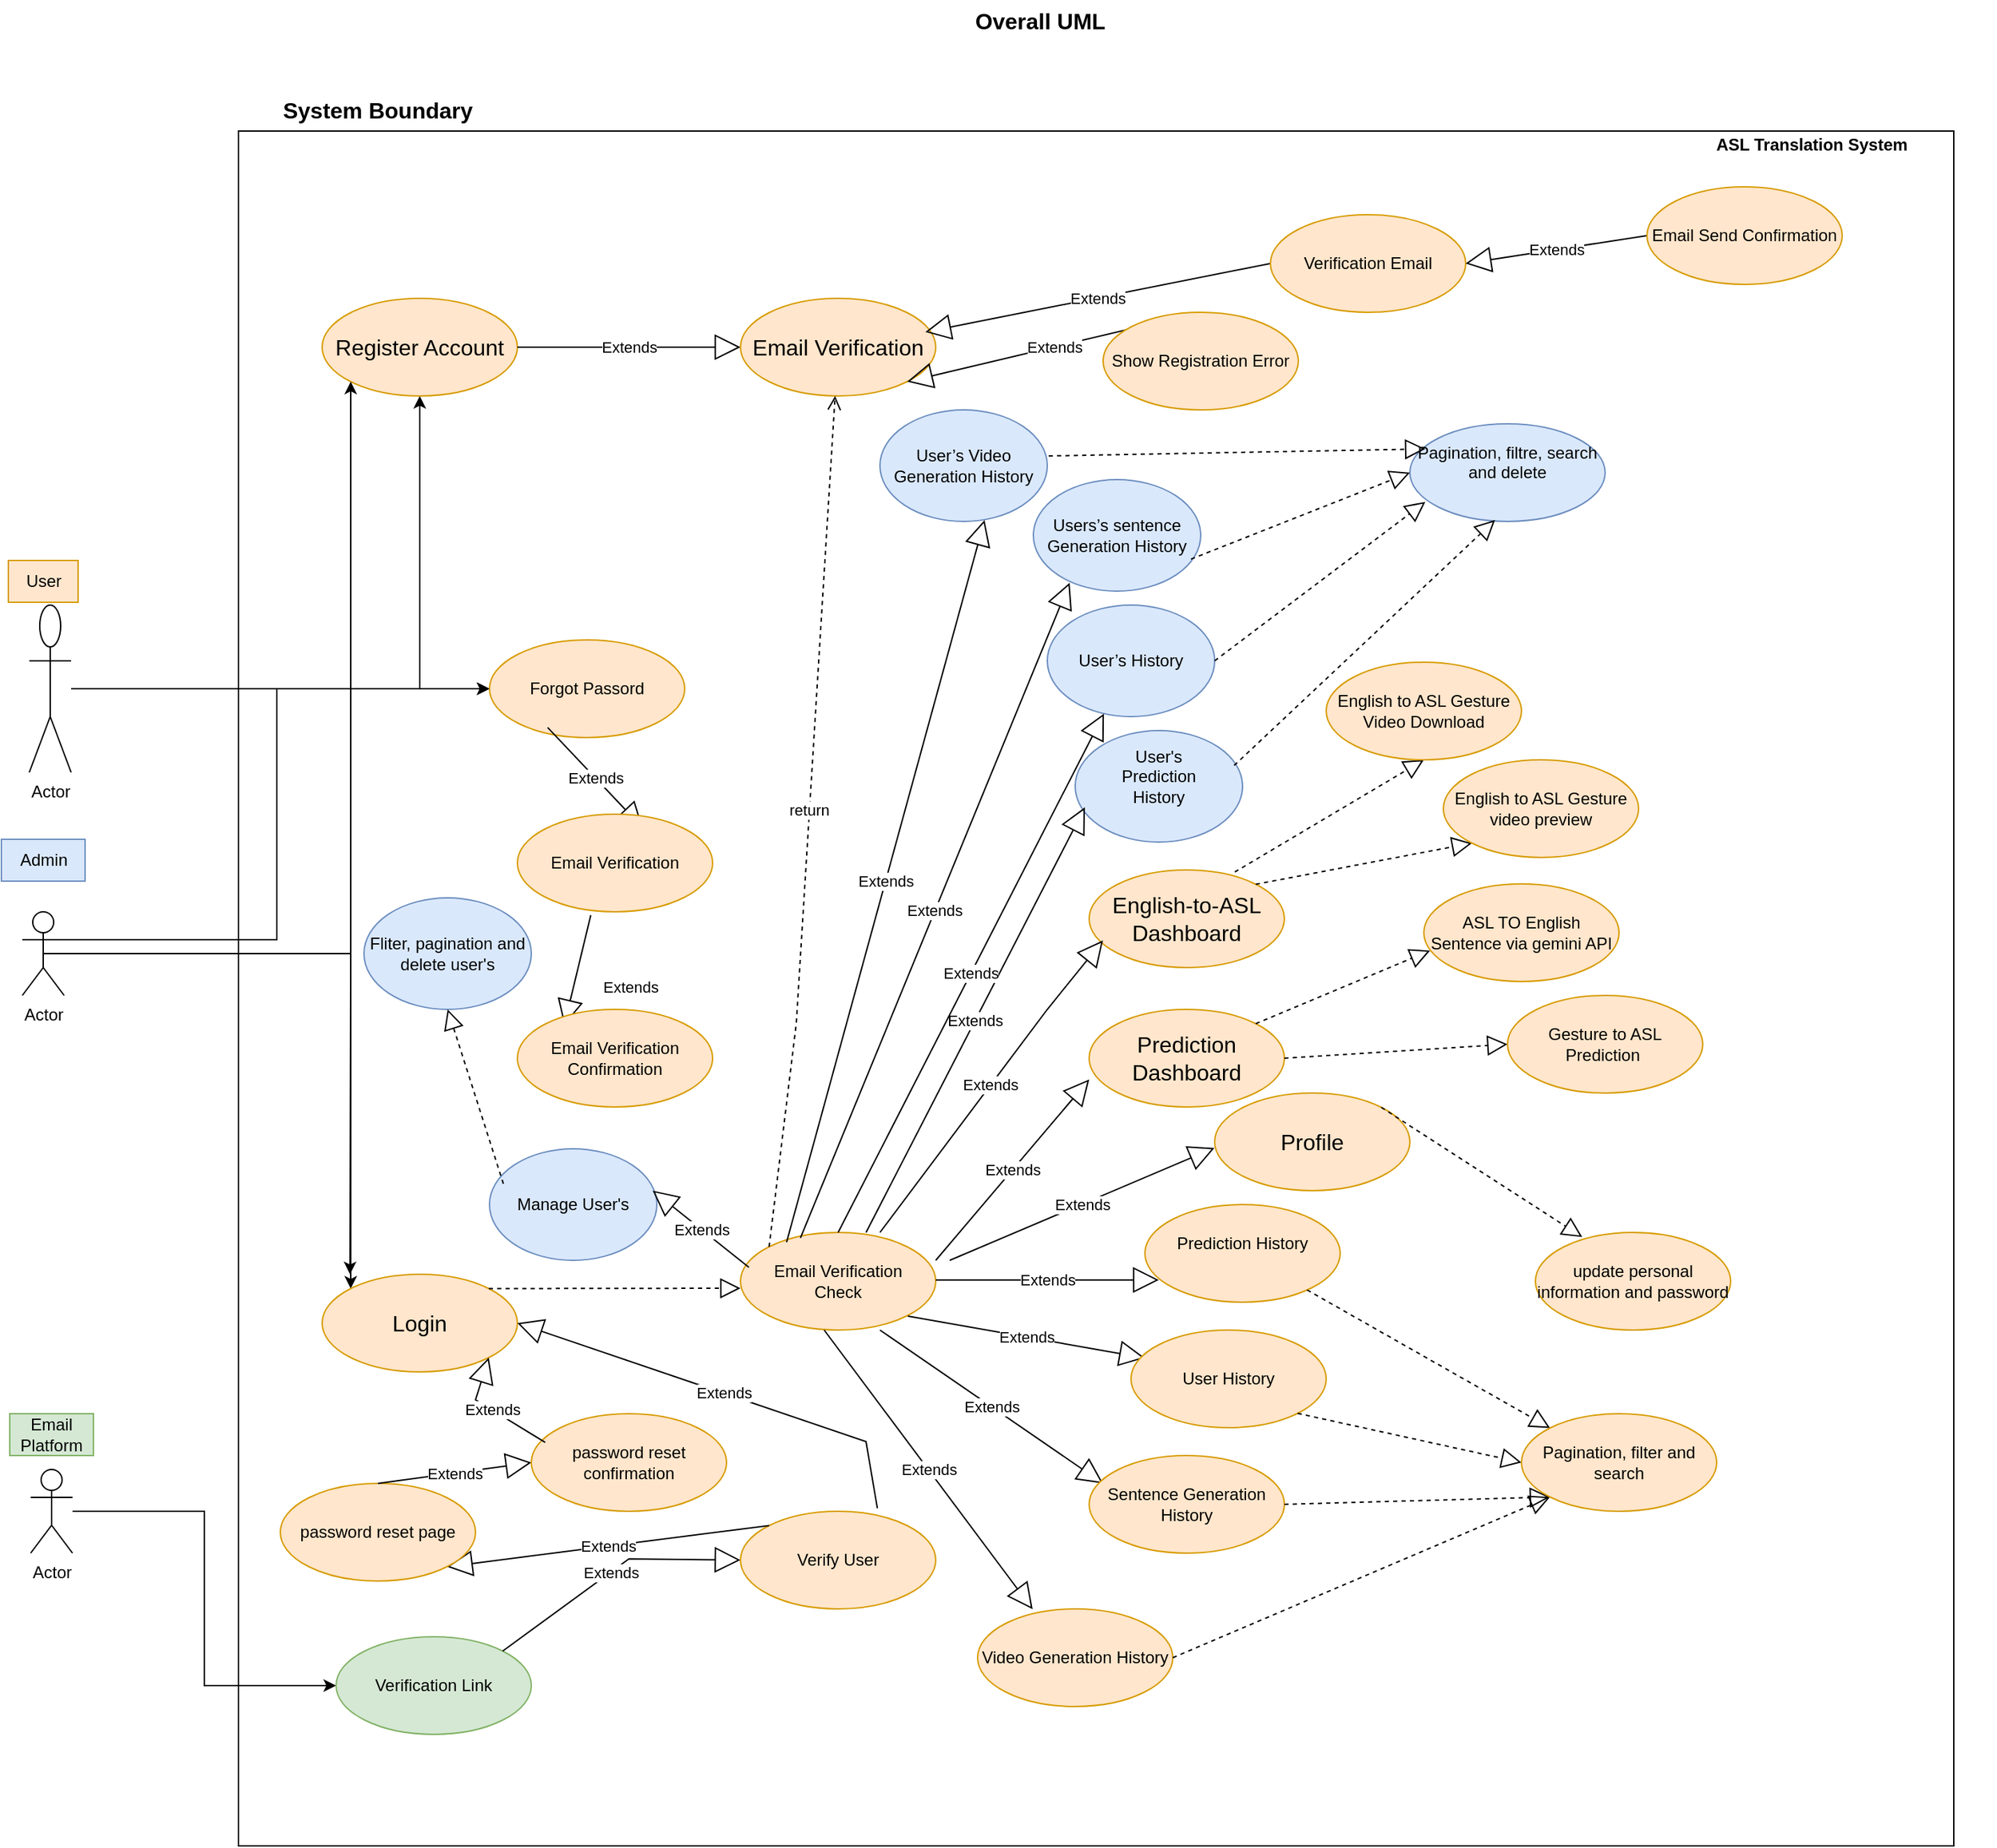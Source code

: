 <mxfile version="26.2.13">
  <diagram name="Advanced User Use Case" id="advanced-user-case">
    <mxGraphModel dx="2181" dy="2100" grid="1" gridSize="10" guides="1" tooltips="1" connect="1" arrows="1" fold="1" page="1" pageScale="1" pageWidth="827" pageHeight="1169" math="0" shadow="0">
      <root>
        <mxCell id="0" />
        <mxCell id="1" parent="0" />
        <mxCell id="LVZY9OK_TpER_lkOl7NO-1012" value="" style="whiteSpace=wrap;html=1;aspect=fixed;glass=0;fillColor=none;" parent="1" vertex="1">
          <mxGeometry x="-520" y="-520" width="1230" height="1230" as="geometry" />
        </mxCell>
        <mxCell id="LVZY9OK_TpER_lkOl7NO-1013" value="&lt;b&gt;ASL Translation System&amp;nbsp;&lt;/b&gt;" style="text;html=1;align=center;verticalAlign=middle;whiteSpace=wrap;rounded=0;" parent="1" vertex="1">
          <mxGeometry x="480" y="-530" width="260" height="40" as="geometry" />
        </mxCell>
        <mxCell id="LVZY9OK_TpER_lkOl7NO-1014" value="&lt;b&gt;&lt;font style=&quot;font-size: 16px;&quot;&gt;System Boundary&lt;/font&gt;&lt;/b&gt;" style="text;html=1;align=center;verticalAlign=middle;whiteSpace=wrap;rounded=0;" parent="1" vertex="1">
          <mxGeometry x="-530" y="-550" width="220" height="30" as="geometry" />
        </mxCell>
        <mxCell id="LVZY9OK_TpER_lkOl7NO-1015" value="&lt;b&gt;&lt;font style=&quot;font-size: 16px;&quot;&gt;Overall UML&lt;/font&gt;&lt;/b&gt;" style="text;html=1;align=center;verticalAlign=middle;whiteSpace=wrap;rounded=0;" parent="1" vertex="1">
          <mxGeometry x="-20" y="-614" width="150" height="30" as="geometry" />
        </mxCell>
        <mxCell id="LVZY9OK_TpER_lkOl7NO-1038" style="edgeStyle=orthogonalEdgeStyle;rounded=0;orthogonalLoop=1;jettySize=auto;html=1;entryX=0.5;entryY=1;entryDx=0;entryDy=0;" parent="1" source="LVZY9OK_TpER_lkOl7NO-1016" target="LVZY9OK_TpER_lkOl7NO-1034" edge="1">
          <mxGeometry relative="1" as="geometry" />
        </mxCell>
        <mxCell id="LVZY9OK_TpER_lkOl7NO-1039" style="edgeStyle=orthogonalEdgeStyle;rounded=0;orthogonalLoop=1;jettySize=auto;html=1;entryX=0;entryY=0;entryDx=0;entryDy=0;" parent="1" source="LVZY9OK_TpER_lkOl7NO-1016" target="LVZY9OK_TpER_lkOl7NO-1035" edge="1">
          <mxGeometry relative="1" as="geometry" />
        </mxCell>
        <mxCell id="LVZY9OK_TpER_lkOl7NO-1093" style="edgeStyle=orthogonalEdgeStyle;rounded=0;orthogonalLoop=1;jettySize=auto;html=1;" parent="1" source="LVZY9OK_TpER_lkOl7NO-1016" target="LVZY9OK_TpER_lkOl7NO-1092" edge="1">
          <mxGeometry relative="1" as="geometry" />
        </mxCell>
        <mxCell id="LVZY9OK_TpER_lkOl7NO-1016" value="Actor" style="shape=umlActor;verticalLabelPosition=bottom;verticalAlign=top;html=1;outlineConnect=0;" parent="1" vertex="1">
          <mxGeometry x="-670" y="-180" width="30" height="120" as="geometry" />
        </mxCell>
        <mxCell id="LVZY9OK_TpER_lkOl7NO-1034" value="&lt;span style=&quot;text-align: start; font-size: medium;&quot;&gt;Register Account&lt;/span&gt;" style="ellipse;whiteSpace=wrap;html=1;fillColor=#ffe6cc;strokeColor=#d79b00;" parent="1" vertex="1">
          <mxGeometry x="-460" y="-400" width="140" height="70" as="geometry" />
        </mxCell>
        <mxCell id="LVZY9OK_TpER_lkOl7NO-1035" value="&lt;span style=&quot;text-align: start; font-size: medium;&quot;&gt;Login&lt;/span&gt;" style="ellipse;whiteSpace=wrap;html=1;fillColor=#ffe6cc;strokeColor=#d79b00;" parent="1" vertex="1">
          <mxGeometry x="-460" y="300" width="140" height="70" as="geometry" />
        </mxCell>
        <mxCell id="LVZY9OK_TpER_lkOl7NO-1036" value="Extends" style="endArrow=block;endSize=16;endFill=0;html=1;rounded=0;entryX=0;entryY=0.5;entryDx=0;entryDy=0;exitX=1;exitY=0.5;exitDx=0;exitDy=0;" parent="1" source="LVZY9OK_TpER_lkOl7NO-1034" target="LVZY9OK_TpER_lkOl7NO-1037" edge="1">
          <mxGeometry width="160" relative="1" as="geometry">
            <mxPoint x="-320" y="-365.91" as="sourcePoint" />
            <mxPoint x="-160" y="-365.91" as="targetPoint" />
          </mxGeometry>
        </mxCell>
        <mxCell id="LVZY9OK_TpER_lkOl7NO-1037" value="&lt;span style=&quot;text-align: start; font-size: medium;&quot;&gt;Email Verification&lt;/span&gt;" style="ellipse;whiteSpace=wrap;html=1;fillColor=#ffe6cc;strokeColor=#d79b00;" parent="1" vertex="1">
          <mxGeometry x="-160" y="-400" width="140" height="70" as="geometry" />
        </mxCell>
        <mxCell id="LVZY9OK_TpER_lkOl7NO-1040" value="Extends" style="endArrow=block;endSize=16;endFill=0;html=1;rounded=0;exitX=0;exitY=0.5;exitDx=0;exitDy=0;entryX=0.947;entryY=0.345;entryDx=0;entryDy=0;entryPerimeter=0;" parent="1" source="LVZY9OK_TpER_lkOl7NO-1041" target="LVZY9OK_TpER_lkOl7NO-1037" edge="1">
          <mxGeometry width="160" relative="1" as="geometry">
            <mxPoint x="229.83" y="-420" as="sourcePoint" />
            <mxPoint x="-20" y="-380.49" as="targetPoint" />
            <Array as="points" />
          </mxGeometry>
        </mxCell>
        <mxCell id="LVZY9OK_TpER_lkOl7NO-1041" value="Verification Email" style="ellipse;whiteSpace=wrap;html=1;fillColor=#ffe6cc;strokeColor=#d79b00;" parent="1" vertex="1">
          <mxGeometry x="220" y="-460" width="140" height="70" as="geometry" />
        </mxCell>
        <mxCell id="LVZY9OK_TpER_lkOl7NO-1042" value="Extends" style="endArrow=block;endSize=16;endFill=0;html=1;rounded=0;exitX=0.5;exitY=0;exitDx=0;exitDy=0;entryX=1;entryY=1;entryDx=0;entryDy=0;" parent="1" source="LVZY9OK_TpER_lkOl7NO-1043" target="LVZY9OK_TpER_lkOl7NO-1037" edge="1">
          <mxGeometry width="160" relative="1" as="geometry">
            <mxPoint y="-140" as="sourcePoint" />
            <mxPoint x="-30" y="-350" as="targetPoint" />
            <Array as="points" />
          </mxGeometry>
        </mxCell>
        <mxCell id="LVZY9OK_TpER_lkOl7NO-1043" value="Show Registration Error" style="ellipse;whiteSpace=wrap;html=1;fillColor=#ffe6cc;strokeColor=#d79b00;" parent="1" vertex="1">
          <mxGeometry x="100" y="-390" width="140" height="70" as="geometry" />
        </mxCell>
        <mxCell id="LVZY9OK_TpER_lkOl7NO-1044" value="Extends" style="endArrow=block;endSize=16;endFill=0;html=1;rounded=0;entryX=1;entryY=0.5;entryDx=0;entryDy=0;exitX=0;exitY=0.5;exitDx=0;exitDy=0;" parent="1" source="LVZY9OK_TpER_lkOl7NO-1045" target="LVZY9OK_TpER_lkOl7NO-1041" edge="1">
          <mxGeometry width="160" relative="1" as="geometry">
            <mxPoint x="490" y="-450" as="sourcePoint" />
            <mxPoint x="360" y="-430.49" as="targetPoint" />
            <Array as="points" />
          </mxGeometry>
        </mxCell>
        <mxCell id="LVZY9OK_TpER_lkOl7NO-1045" value="Email Send Confirmation" style="ellipse;whiteSpace=wrap;html=1;fillColor=#ffe6cc;strokeColor=#d79b00;" parent="1" vertex="1">
          <mxGeometry x="490" y="-480" width="140" height="70" as="geometry" />
        </mxCell>
        <mxCell id="LVZY9OK_TpER_lkOl7NO-1051" style="edgeStyle=orthogonalEdgeStyle;rounded=0;orthogonalLoop=1;jettySize=auto;html=1;entryX=0;entryY=0.5;entryDx=0;entryDy=0;" parent="1" source="LVZY9OK_TpER_lkOl7NO-1046" target="LVZY9OK_TpER_lkOl7NO-1050" edge="1">
          <mxGeometry relative="1" as="geometry" />
        </mxCell>
        <mxCell id="LVZY9OK_TpER_lkOl7NO-1046" value="Actor" style="shape=umlActor;verticalLabelPosition=bottom;verticalAlign=top;html=1;" parent="1" vertex="1">
          <mxGeometry x="-669" y="440" width="30" height="60" as="geometry" />
        </mxCell>
        <mxCell id="LVZY9OK_TpER_lkOl7NO-1049" value="Email Platform" style="text;html=1;align=center;verticalAlign=middle;whiteSpace=wrap;rounded=0;fillColor=#d5e8d4;strokeColor=#82b366;" parent="1" vertex="1">
          <mxGeometry x="-684" y="400" width="60" height="30" as="geometry" />
        </mxCell>
        <mxCell id="LVZY9OK_TpER_lkOl7NO-1050" value="Verification Link" style="ellipse;whiteSpace=wrap;html=1;fillColor=#d5e8d4;strokeColor=#82b366;" parent="1" vertex="1">
          <mxGeometry x="-450" y="560" width="140" height="70" as="geometry" />
        </mxCell>
        <mxCell id="LVZY9OK_TpER_lkOl7NO-1052" value="Extends" style="endArrow=block;endSize=16;endFill=0;html=1;rounded=0;exitX=1;exitY=0;exitDx=0;exitDy=0;entryX=0;entryY=0.5;entryDx=0;entryDy=0;" parent="1" source="LVZY9OK_TpER_lkOl7NO-1050" target="LVZY9OK_TpER_lkOl7NO-1053" edge="1">
          <mxGeometry width="160" relative="1" as="geometry">
            <mxPoint x="-320" y="504.09" as="sourcePoint" />
            <mxPoint x="-160" y="504.09" as="targetPoint" />
            <Array as="points">
              <mxPoint x="-240" y="504.09" />
            </Array>
          </mxGeometry>
        </mxCell>
        <mxCell id="LVZY9OK_TpER_lkOl7NO-1053" value="Verify User" style="ellipse;whiteSpace=wrap;html=1;fillColor=#ffe6cc;strokeColor=#d79b00;" parent="1" vertex="1">
          <mxGeometry x="-160" y="470" width="140" height="70" as="geometry" />
        </mxCell>
        <mxCell id="LVZY9OK_TpER_lkOl7NO-1054" value="Extends" style="endArrow=block;endSize=16;endFill=0;html=1;rounded=0;exitX=0.701;exitY=-0.031;exitDx=0;exitDy=0;exitPerimeter=0;entryX=1;entryY=0.5;entryDx=0;entryDy=0;" parent="1" source="LVZY9OK_TpER_lkOl7NO-1053" target="LVZY9OK_TpER_lkOl7NO-1035" edge="1">
          <mxGeometry width="160" relative="1" as="geometry">
            <mxPoint x="-270" y="360" as="sourcePoint" />
            <mxPoint x="-120" y="360" as="targetPoint" />
            <Array as="points">
              <mxPoint x="-70" y="420" />
            </Array>
          </mxGeometry>
        </mxCell>
        <mxCell id="LVZY9OK_TpER_lkOl7NO-1055" value="" style="endArrow=block;dashed=1;endFill=0;endSize=12;html=1;rounded=0;exitX=1;exitY=0;exitDx=0;exitDy=0;" parent="1" source="LVZY9OK_TpER_lkOl7NO-1035" edge="1">
          <mxGeometry width="160" relative="1" as="geometry">
            <mxPoint x="-320" y="310" as="sourcePoint" />
            <mxPoint x="-160" y="310" as="targetPoint" />
          </mxGeometry>
        </mxCell>
        <mxCell id="LVZY9OK_TpER_lkOl7NO-1056" value="Email Verification&lt;div&gt;Check&lt;/div&gt;" style="ellipse;whiteSpace=wrap;html=1;fillColor=#ffe6cc;strokeColor=#d79b00;" parent="1" vertex="1">
          <mxGeometry x="-160" y="270" width="140" height="70" as="geometry" />
        </mxCell>
        <mxCell id="LVZY9OK_TpER_lkOl7NO-1057" value="return" style="html=1;verticalAlign=bottom;endArrow=open;dashed=1;endSize=8;curved=0;rounded=0;exitX=0;exitY=0;exitDx=0;exitDy=0;" parent="1" source="LVZY9OK_TpER_lkOl7NO-1056" target="LVZY9OK_TpER_lkOl7NO-1037" edge="1">
          <mxGeometry relative="1" as="geometry">
            <mxPoint x="100" y="150" as="sourcePoint" />
            <mxPoint x="90" y="150" as="targetPoint" />
            <Array as="points">
              <mxPoint x="-120" y="120" />
            </Array>
          </mxGeometry>
        </mxCell>
        <mxCell id="LVZY9OK_TpER_lkOl7NO-1059" value="Extends" style="endArrow=block;endSize=16;endFill=0;html=1;rounded=0;" parent="1" edge="1">
          <mxGeometry width="160" relative="1" as="geometry">
            <mxPoint x="-20" y="304.09" as="sourcePoint" />
            <mxPoint x="140" y="304.09" as="targetPoint" />
          </mxGeometry>
        </mxCell>
        <mxCell id="LVZY9OK_TpER_lkOl7NO-1060" value="&lt;span style=&quot;text-align: start; font-size: medium;&quot;&gt;Profile&lt;/span&gt;" style="ellipse;whiteSpace=wrap;html=1;fillColor=#ffe6cc;strokeColor=#d79b00;" parent="1" vertex="1">
          <mxGeometry x="180" y="170" width="140" height="70" as="geometry" />
        </mxCell>
        <mxCell id="LVZY9OK_TpER_lkOl7NO-1063" value="Extends" style="endArrow=block;endSize=16;endFill=0;html=1;rounded=0;entryX=0.496;entryY=0.553;entryDx=0;entryDy=0;entryPerimeter=0;" parent="1" target="LVZY9OK_TpER_lkOl7NO-1012" edge="1">
          <mxGeometry width="160" relative="1" as="geometry">
            <mxPoint x="-20" y="290" as="sourcePoint" />
            <mxPoint x="140" y="290" as="targetPoint" />
          </mxGeometry>
        </mxCell>
        <mxCell id="LVZY9OK_TpER_lkOl7NO-1064" value="&lt;div style=&quot;&quot;&gt;&lt;font size=&quot;3&quot;&gt;Prediction Dashboard&lt;/font&gt;&lt;/div&gt;" style="ellipse;whiteSpace=wrap;html=1;align=center;fillColor=#ffe6cc;strokeColor=#d79b00;" parent="1" vertex="1">
          <mxGeometry x="90" y="110" width="140" height="70" as="geometry" />
        </mxCell>
        <mxCell id="LVZY9OK_TpER_lkOl7NO-1065" value="Extends" style="endArrow=block;endSize=16;endFill=0;html=1;rounded=0;" parent="1" edge="1">
          <mxGeometry width="160" relative="1" as="geometry">
            <mxPoint x="-40" y="330" as="sourcePoint" />
            <mxPoint x="130" y="360" as="targetPoint" />
          </mxGeometry>
        </mxCell>
        <mxCell id="LVZY9OK_TpER_lkOl7NO-1066" value="&lt;span style=&quot;font-size: medium;&quot;&gt;English-to-ASL Dashboard&lt;/span&gt;" style="ellipse;whiteSpace=wrap;html=1;align=center;fillColor=#ffe6cc;strokeColor=#d79b00;" parent="1" vertex="1">
          <mxGeometry x="90" y="10" width="140" height="70" as="geometry" />
        </mxCell>
        <mxCell id="LVZY9OK_TpER_lkOl7NO-1067" value="Extends" style="endArrow=block;endSize=16;endFill=0;html=1;rounded=0;entryX=0.569;entryY=0.593;entryDx=0;entryDy=0;entryPerimeter=0;" parent="1" target="LVZY9OK_TpER_lkOl7NO-1012" edge="1">
          <mxGeometry width="160" relative="1" as="geometry">
            <mxPoint x="-10" y="290" as="sourcePoint" />
            <mxPoint x="80" y="250" as="targetPoint" />
          </mxGeometry>
        </mxCell>
        <mxCell id="LVZY9OK_TpER_lkOl7NO-1068" value="Prediction History&lt;div&gt;&lt;br&gt;&lt;/div&gt;" style="ellipse;whiteSpace=wrap;html=1;fillColor=#ffe6cc;strokeColor=#d79b00;" parent="1" vertex="1">
          <mxGeometry x="130" y="250" width="140" height="70" as="geometry" />
        </mxCell>
        <mxCell id="LVZY9OK_TpER_lkOl7NO-1069" value="Extends" style="endArrow=block;endSize=16;endFill=0;html=1;rounded=0;entryX=0.504;entryY=0.472;entryDx=0;entryDy=0;entryPerimeter=0;" parent="1" target="LVZY9OK_TpER_lkOl7NO-1012" edge="1">
          <mxGeometry width="160" relative="1" as="geometry">
            <mxPoint x="-60" y="270" as="sourcePoint" />
            <mxPoint x="50" y="140" as="targetPoint" />
            <Array as="points">
              <mxPoint x="60" y="110" />
            </Array>
          </mxGeometry>
        </mxCell>
        <mxCell id="LVZY9OK_TpER_lkOl7NO-1070" value="User History" style="ellipse;whiteSpace=wrap;html=1;fillColor=#ffe6cc;strokeColor=#d79b00;" parent="1" vertex="1">
          <mxGeometry x="120" y="340" width="140" height="70" as="geometry" />
        </mxCell>
        <mxCell id="LVZY9OK_TpER_lkOl7NO-1071" value="Extends" style="endArrow=block;endSize=16;endFill=0;html=1;rounded=0;" parent="1" edge="1">
          <mxGeometry width="160" relative="1" as="geometry">
            <mxPoint x="-60" y="340" as="sourcePoint" />
            <mxPoint x="100" y="450" as="targetPoint" />
          </mxGeometry>
        </mxCell>
        <mxCell id="LVZY9OK_TpER_lkOl7NO-1072" value="Sentence Generation History" style="ellipse;whiteSpace=wrap;html=1;fillColor=#ffe6cc;strokeColor=#d79b00;" parent="1" vertex="1">
          <mxGeometry x="90" y="430" width="140" height="70" as="geometry" />
        </mxCell>
        <mxCell id="LVZY9OK_TpER_lkOl7NO-1073" value="Extends" style="endArrow=block;endSize=16;endFill=0;html=1;rounded=0;entryX=0.463;entryY=0.862;entryDx=0;entryDy=0;entryPerimeter=0;" parent="1" target="LVZY9OK_TpER_lkOl7NO-1012" edge="1">
          <mxGeometry width="160" relative="1" as="geometry">
            <mxPoint x="-100" y="340" as="sourcePoint" />
            <mxPoint x="60" y="450" as="targetPoint" />
          </mxGeometry>
        </mxCell>
        <mxCell id="LVZY9OK_TpER_lkOl7NO-1074" value="Video Generation History" style="ellipse;whiteSpace=wrap;html=1;fillColor=#ffe6cc;strokeColor=#d79b00;" parent="1" vertex="1">
          <mxGeometry x="10" y="540" width="140" height="70" as="geometry" />
        </mxCell>
        <mxCell id="LVZY9OK_TpER_lkOl7NO-1075" value="" style="endArrow=block;dashed=1;endFill=0;endSize=12;html=1;rounded=0;entryX=0;entryY=0;entryDx=0;entryDy=0;" parent="1" source="LVZY9OK_TpER_lkOl7NO-1068" target="LVZY9OK_TpER_lkOl7NO-1081" edge="1">
          <mxGeometry width="160" relative="1" as="geometry">
            <mxPoint x="254" y="304" as="sourcePoint" />
            <mxPoint x="370" y="350" as="targetPoint" />
          </mxGeometry>
        </mxCell>
        <mxCell id="LVZY9OK_TpER_lkOl7NO-1076" value="" style="endArrow=block;dashed=1;endFill=0;endSize=12;html=1;rounded=0;entryX=0;entryY=0.5;entryDx=0;entryDy=0;exitX=1;exitY=1;exitDx=0;exitDy=0;" parent="1" source="LVZY9OK_TpER_lkOl7NO-1070" target="LVZY9OK_TpER_lkOl7NO-1081" edge="1">
          <mxGeometry width="160" relative="1" as="geometry">
            <mxPoint x="234" y="405" as="sourcePoint" />
            <mxPoint x="400" y="425" as="targetPoint" />
          </mxGeometry>
        </mxCell>
        <mxCell id="LVZY9OK_TpER_lkOl7NO-1077" value="" style="endArrow=block;dashed=1;endFill=0;endSize=12;html=1;rounded=0;exitX=1;exitY=0.5;exitDx=0;exitDy=0;entryX=0;entryY=1;entryDx=0;entryDy=0;" parent="1" source="LVZY9OK_TpER_lkOl7NO-1072" target="LVZY9OK_TpER_lkOl7NO-1081" edge="1">
          <mxGeometry width="160" relative="1" as="geometry">
            <mxPoint x="230" y="460" as="sourcePoint" />
            <mxPoint x="400" y="440" as="targetPoint" />
          </mxGeometry>
        </mxCell>
        <mxCell id="LVZY9OK_TpER_lkOl7NO-1080" value="" style="endArrow=block;dashed=1;endFill=0;endSize=12;html=1;rounded=0;exitX=1;exitY=0.5;exitDx=0;exitDy=0;entryX=0;entryY=1;entryDx=0;entryDy=0;" parent="1" source="LVZY9OK_TpER_lkOl7NO-1074" target="LVZY9OK_TpER_lkOl7NO-1081" edge="1">
          <mxGeometry width="160" relative="1" as="geometry">
            <mxPoint x="160" y="570" as="sourcePoint" />
            <mxPoint x="400" y="450" as="targetPoint" />
          </mxGeometry>
        </mxCell>
        <mxCell id="LVZY9OK_TpER_lkOl7NO-1081" value="Pagination, filter and search" style="ellipse;whiteSpace=wrap;html=1;fillColor=#ffe6cc;strokeColor=#d79b00;" parent="1" vertex="1">
          <mxGeometry x="400" y="400" width="140" height="70" as="geometry" />
        </mxCell>
        <mxCell id="LVZY9OK_TpER_lkOl7NO-1082" value="" style="endArrow=block;dashed=1;endFill=0;endSize=12;html=1;rounded=0;entryX=0.24;entryY=0.047;entryDx=0;entryDy=0;entryPerimeter=0;exitX=1;exitY=0;exitDx=0;exitDy=0;" parent="1" source="LVZY9OK_TpER_lkOl7NO-1060" target="LVZY9OK_TpER_lkOl7NO-1083" edge="1">
          <mxGeometry width="160" relative="1" as="geometry">
            <mxPoint x="300" y="210" as="sourcePoint" />
            <mxPoint x="440" y="270" as="targetPoint" />
          </mxGeometry>
        </mxCell>
        <mxCell id="LVZY9OK_TpER_lkOl7NO-1083" value="update personal information and password" style="ellipse;whiteSpace=wrap;html=1;fillColor=#ffe6cc;strokeColor=#d79b00;" parent="1" vertex="1">
          <mxGeometry x="410" y="270" width="140" height="70" as="geometry" />
        </mxCell>
        <mxCell id="LVZY9OK_TpER_lkOl7NO-1084" value="" style="endArrow=block;dashed=1;endFill=0;endSize=12;html=1;rounded=0;entryX=0;entryY=0.5;entryDx=0;entryDy=0;exitX=1;exitY=0.5;exitDx=0;exitDy=0;" parent="1" source="LVZY9OK_TpER_lkOl7NO-1064" target="LVZY9OK_TpER_lkOl7NO-1085" edge="1">
          <mxGeometry width="160" relative="1" as="geometry">
            <mxPoint x="230" y="140" as="sourcePoint" />
            <mxPoint x="390" y="140" as="targetPoint" />
          </mxGeometry>
        </mxCell>
        <mxCell id="LVZY9OK_TpER_lkOl7NO-1085" value="Gesture to ASL Prediction&amp;nbsp;" style="ellipse;whiteSpace=wrap;html=1;fillColor=#ffe6cc;strokeColor=#d79b00;" parent="1" vertex="1">
          <mxGeometry x="390" y="100" width="140" height="70" as="geometry" />
        </mxCell>
        <mxCell id="LVZY9OK_TpER_lkOl7NO-1086" value="" style="endArrow=block;dashed=1;endFill=0;endSize=12;html=1;rounded=0;entryX=0.032;entryY=0.683;entryDx=0;entryDy=0;entryPerimeter=0;exitX=1;exitY=0;exitDx=0;exitDy=0;" parent="1" source="LVZY9OK_TpER_lkOl7NO-1064" target="LVZY9OK_TpER_lkOl7NO-1087" edge="1">
          <mxGeometry width="160" relative="1" as="geometry">
            <mxPoint x="220" y="130" as="sourcePoint" />
            <mxPoint x="330" y="60" as="targetPoint" />
          </mxGeometry>
        </mxCell>
        <mxCell id="LVZY9OK_TpER_lkOl7NO-1087" value="ASL TO English Sentence via gemini API" style="ellipse;whiteSpace=wrap;html=1;fillColor=#ffe6cc;strokeColor=#d79b00;" parent="1" vertex="1">
          <mxGeometry x="330" y="20" width="140" height="70" as="geometry" />
        </mxCell>
        <mxCell id="LVZY9OK_TpER_lkOl7NO-1088" value="" style="endArrow=block;dashed=1;endFill=0;endSize=12;html=1;rounded=0;entryX=0;entryY=1;entryDx=0;entryDy=0;exitX=1;exitY=0;exitDx=0;exitDy=0;" parent="1" source="LVZY9OK_TpER_lkOl7NO-1066" target="LVZY9OK_TpER_lkOl7NO-1089" edge="1">
          <mxGeometry width="160" relative="1" as="geometry">
            <mxPoint x="210" y="20" as="sourcePoint" />
            <mxPoint x="350" y="-10" as="targetPoint" />
          </mxGeometry>
        </mxCell>
        <mxCell id="LVZY9OK_TpER_lkOl7NO-1089" value="English to ASL Gesture video preview" style="ellipse;whiteSpace=wrap;html=1;fillColor=#ffe6cc;strokeColor=#d79b00;" parent="1" vertex="1">
          <mxGeometry x="344" y="-69" width="140" height="70" as="geometry" />
        </mxCell>
        <mxCell id="LVZY9OK_TpER_lkOl7NO-1090" value="" style="endArrow=block;dashed=1;endFill=0;endSize=12;html=1;rounded=0;exitX=0.746;exitY=0.021;exitDx=0;exitDy=0;exitPerimeter=0;entryX=0.5;entryY=1;entryDx=0;entryDy=0;" parent="1" source="LVZY9OK_TpER_lkOl7NO-1066" target="LVZY9OK_TpER_lkOl7NO-1091" edge="1">
          <mxGeometry width="160" relative="1" as="geometry">
            <mxPoint x="190" as="sourcePoint" />
            <mxPoint x="310" y="-70" as="targetPoint" />
          </mxGeometry>
        </mxCell>
        <mxCell id="LVZY9OK_TpER_lkOl7NO-1091" value="English to ASL Gesture Video Download" style="ellipse;whiteSpace=wrap;html=1;fillColor=#ffe6cc;strokeColor=#d79b00;" parent="1" vertex="1">
          <mxGeometry x="260" y="-139" width="140" height="70" as="geometry" />
        </mxCell>
        <mxCell id="LVZY9OK_TpER_lkOl7NO-1092" value="Forgot Passord" style="ellipse;whiteSpace=wrap;html=1;fillColor=#ffe6cc;strokeColor=#d79b00;" parent="1" vertex="1">
          <mxGeometry x="-340" y="-155" width="140" height="70" as="geometry" />
        </mxCell>
        <mxCell id="LVZY9OK_TpER_lkOl7NO-1094" value="Extends" style="endArrow=block;endSize=16;endFill=0;html=1;rounded=0;exitX=0.298;exitY=0.897;exitDx=0;exitDy=0;exitPerimeter=0;entryX=0.643;entryY=0.143;entryDx=0;entryDy=0;entryPerimeter=0;" parent="1" source="LVZY9OK_TpER_lkOl7NO-1092" target="LVZY9OK_TpER_lkOl7NO-1095" edge="1">
          <mxGeometry width="160" relative="1" as="geometry">
            <mxPoint x="-350" y="-40" as="sourcePoint" />
            <mxPoint x="-190" y="-30" as="targetPoint" />
          </mxGeometry>
        </mxCell>
        <mxCell id="LVZY9OK_TpER_lkOl7NO-1095" value="Email Verification" style="ellipse;whiteSpace=wrap;html=1;fillColor=#ffe6cc;strokeColor=#d79b00;" parent="1" vertex="1">
          <mxGeometry x="-320" y="-30" width="140" height="70" as="geometry" />
        </mxCell>
        <mxCell id="LVZY9OK_TpER_lkOl7NO-1096" value="Extends" style="endArrow=block;endSize=16;endFill=0;html=1;rounded=0;exitX=0.376;exitY=1.034;exitDx=0;exitDy=0;entryX=0.24;entryY=0.164;entryDx=0;entryDy=0;entryPerimeter=0;exitPerimeter=0;" parent="1" source="LVZY9OK_TpER_lkOl7NO-1095" target="LVZY9OK_TpER_lkOl7NO-1097" edge="1">
          <mxGeometry x="0.071" y="40" width="160" relative="1" as="geometry">
            <mxPoint x="-288" y="-82" as="sourcePoint" />
            <mxPoint x="-220" y="-10" as="targetPoint" />
            <mxPoint as="offset" />
          </mxGeometry>
        </mxCell>
        <mxCell id="LVZY9OK_TpER_lkOl7NO-1097" value="Email Verification Confirmation" style="ellipse;whiteSpace=wrap;html=1;fillColor=#ffe6cc;strokeColor=#d79b00;" parent="1" vertex="1">
          <mxGeometry x="-320" y="110" width="140" height="70" as="geometry" />
        </mxCell>
        <mxCell id="LVZY9OK_TpER_lkOl7NO-1098" value="Extends" style="endArrow=block;endSize=16;endFill=0;html=1;rounded=0;exitX=0;exitY=0;exitDx=0;exitDy=0;entryX=1;entryY=1;entryDx=0;entryDy=0;" parent="1" source="LVZY9OK_TpER_lkOl7NO-1053" target="LVZY9OK_TpER_lkOl7NO-1099" edge="1">
          <mxGeometry width="160" relative="1" as="geometry">
            <mxPoint x="-410" y="610" as="sourcePoint" />
            <mxPoint x="-250" y="610" as="targetPoint" />
          </mxGeometry>
        </mxCell>
        <mxCell id="LVZY9OK_TpER_lkOl7NO-1099" value="password reset page" style="ellipse;whiteSpace=wrap;html=1;fillColor=#ffe6cc;strokeColor=#d79b00;" parent="1" vertex="1">
          <mxGeometry x="-490" y="450" width="140" height="70" as="geometry" />
        </mxCell>
        <mxCell id="LVZY9OK_TpER_lkOl7NO-1102" value="Extends" style="endArrow=block;endSize=16;endFill=0;html=1;rounded=0;exitX=0.5;exitY=0;exitDx=0;exitDy=0;entryX=0;entryY=0.5;entryDx=0;entryDy=0;" parent="1" source="LVZY9OK_TpER_lkOl7NO-1099" target="LVZY9OK_TpER_lkOl7NO-1103" edge="1">
          <mxGeometry width="160" relative="1" as="geometry">
            <mxPoint x="-460" y="430" as="sourcePoint" />
            <mxPoint x="-300" y="430" as="targetPoint" />
          </mxGeometry>
        </mxCell>
        <mxCell id="LVZY9OK_TpER_lkOl7NO-1103" value="password reset confirmation" style="ellipse;whiteSpace=wrap;html=1;fillColor=#ffe6cc;strokeColor=#d79b00;" parent="1" vertex="1">
          <mxGeometry x="-310" y="400" width="140" height="70" as="geometry" />
        </mxCell>
        <mxCell id="LVZY9OK_TpER_lkOl7NO-1104" value="Extends" style="endArrow=block;endSize=16;endFill=0;html=1;rounded=0;exitX=0.071;exitY=0.294;exitDx=0;exitDy=0;exitPerimeter=0;entryX=1;entryY=1;entryDx=0;entryDy=0;" parent="1" source="LVZY9OK_TpER_lkOl7NO-1103" target="LVZY9OK_TpER_lkOl7NO-1035" edge="1">
          <mxGeometry width="160" relative="1" as="geometry">
            <mxPoint x="-460" y="398.18" as="sourcePoint" />
            <mxPoint x="-300" y="398.18" as="targetPoint" />
            <Array as="points">
              <mxPoint x="-350" y="390" />
            </Array>
          </mxGeometry>
        </mxCell>
        <mxCell id="wM5ew1Cirk2p3UUm1jzB-3" value="" style="ellipse;whiteSpace=wrap;html=1;fillColor=#dae8fc;strokeColor=#6c8ebf;" vertex="1" parent="1">
          <mxGeometry x="80" y="-90" width="120" height="80" as="geometry" />
        </mxCell>
        <mxCell id="wM5ew1Cirk2p3UUm1jzB-4" value="User&#39;s Prediction History&lt;div&gt;&lt;br&gt;&lt;/div&gt;" style="text;html=1;align=center;verticalAlign=middle;whiteSpace=wrap;rounded=0;" vertex="1" parent="1">
          <mxGeometry x="110" y="-65" width="60" height="30" as="geometry" />
        </mxCell>
        <mxCell id="wM5ew1Cirk2p3UUm1jzB-5" value="Extends" style="endArrow=block;endSize=16;endFill=0;html=1;rounded=0;entryX=0.058;entryY=0.688;entryDx=0;entryDy=0;entryPerimeter=0;exitX=0.643;exitY=0;exitDx=0;exitDy=0;exitPerimeter=0;" edge="1" parent="1" source="LVZY9OK_TpER_lkOl7NO-1056" target="wM5ew1Cirk2p3UUm1jzB-3">
          <mxGeometry width="160" relative="1" as="geometry">
            <mxPoint x="-100" y="219" as="sourcePoint" />
            <mxPoint x="60" y="10" as="targetPoint" />
          </mxGeometry>
        </mxCell>
        <mxCell id="wM5ew1Cirk2p3UUm1jzB-6" value="User’s History" style="ellipse;whiteSpace=wrap;html=1;fillColor=#dae8fc;strokeColor=#6c8ebf;" vertex="1" parent="1">
          <mxGeometry x="60" y="-180" width="120" height="80" as="geometry" />
        </mxCell>
        <mxCell id="wM5ew1Cirk2p3UUm1jzB-7" value="Extends" style="endArrow=block;endSize=16;endFill=0;html=1;rounded=0;exitX=0.5;exitY=0;exitDx=0;exitDy=0;" edge="1" parent="1" source="LVZY9OK_TpER_lkOl7NO-1056" target="wM5ew1Cirk2p3UUm1jzB-6">
          <mxGeometry width="160" relative="1" as="geometry">
            <mxPoint x="-110" y="280" as="sourcePoint" />
            <mxPoint x="60" y="-107.5" as="targetPoint" />
          </mxGeometry>
        </mxCell>
        <mxCell id="wM5ew1Cirk2p3UUm1jzB-8" value="Users’s sentence Generation History" style="ellipse;whiteSpace=wrap;html=1;fillColor=#dae8fc;strokeColor=#6c8ebf;" vertex="1" parent="1">
          <mxGeometry x="50" y="-270" width="120" height="80" as="geometry" />
        </mxCell>
        <mxCell id="wM5ew1Cirk2p3UUm1jzB-9" value="Extends" style="endArrow=block;endSize=16;endFill=0;html=1;rounded=0;exitX=0.307;exitY=0.057;exitDx=0;exitDy=0;exitPerimeter=0;entryX=0.217;entryY=0.925;entryDx=0;entryDy=0;entryPerimeter=0;" edge="1" parent="1" source="LVZY9OK_TpER_lkOl7NO-1056" target="wM5ew1Cirk2p3UUm1jzB-8">
          <mxGeometry width="160" relative="1" as="geometry">
            <mxPoint x="-149" y="212" as="sourcePoint" />
            <mxPoint x="60" y="-170" as="targetPoint" />
          </mxGeometry>
        </mxCell>
        <mxCell id="wM5ew1Cirk2p3UUm1jzB-10" value="User’s Video Generation History" style="ellipse;whiteSpace=wrap;html=1;fillColor=#dae8fc;strokeColor=#6c8ebf;" vertex="1" parent="1">
          <mxGeometry x="-60" y="-320" width="120" height="80" as="geometry" />
        </mxCell>
        <mxCell id="wM5ew1Cirk2p3UUm1jzB-11" value="Extends" style="endArrow=block;endSize=16;endFill=0;html=1;rounded=0;exitX=0.236;exitY=0.1;exitDx=0;exitDy=0;exitPerimeter=0;entryX=0.625;entryY=0.988;entryDx=0;entryDy=0;entryPerimeter=0;" edge="1" parent="1" source="LVZY9OK_TpER_lkOl7NO-1056" target="wM5ew1Cirk2p3UUm1jzB-10">
          <mxGeometry width="160" relative="1" as="geometry">
            <mxPoint x="-160" y="250" as="sourcePoint" />
            <mxPoint x="33" y="-220" as="targetPoint" />
          </mxGeometry>
        </mxCell>
        <mxCell id="wM5ew1Cirk2p3UUm1jzB-12" value="Pagination, filtre, search and delete&lt;div&gt;&lt;br&gt;&lt;/div&gt;" style="ellipse;whiteSpace=wrap;html=1;fillColor=#dae8fc;strokeColor=#6c8ebf;" vertex="1" parent="1">
          <mxGeometry x="320" y="-310" width="140" height="70" as="geometry" />
        </mxCell>
        <mxCell id="wM5ew1Cirk2p3UUm1jzB-13" value="" style="endArrow=block;dashed=1;endFill=0;endSize=12;html=1;rounded=0;exitX=0.95;exitY=0.313;exitDx=0;exitDy=0;exitPerimeter=0;entryX=0.436;entryY=0.986;entryDx=0;entryDy=0;entryPerimeter=0;" edge="1" parent="1" source="wM5ew1Cirk2p3UUm1jzB-3" target="wM5ew1Cirk2p3UUm1jzB-12">
          <mxGeometry width="160" relative="1" as="geometry">
            <mxPoint x="200" y="-100" as="sourcePoint" />
            <mxPoint x="336" y="-180" as="targetPoint" />
          </mxGeometry>
        </mxCell>
        <mxCell id="wM5ew1Cirk2p3UUm1jzB-14" value="" style="endArrow=block;dashed=1;endFill=0;endSize=12;html=1;rounded=0;exitX=1;exitY=0.5;exitDx=0;exitDy=0;entryX=0.079;entryY=0.8;entryDx=0;entryDy=0;entryPerimeter=0;" edge="1" parent="1" source="wM5ew1Cirk2p3UUm1jzB-6" target="wM5ew1Cirk2p3UUm1jzB-12">
          <mxGeometry width="160" relative="1" as="geometry">
            <mxPoint x="170" y="-85" as="sourcePoint" />
            <mxPoint x="357" y="-261" as="targetPoint" />
          </mxGeometry>
        </mxCell>
        <mxCell id="wM5ew1Cirk2p3UUm1jzB-15" value="" style="endArrow=block;dashed=1;endFill=0;endSize=12;html=1;rounded=0;exitX=0.942;exitY=0.713;exitDx=0;exitDy=0;entryX=0;entryY=0.5;entryDx=0;entryDy=0;exitPerimeter=0;" edge="1" parent="1" source="wM5ew1Cirk2p3UUm1jzB-8" target="wM5ew1Cirk2p3UUm1jzB-12">
          <mxGeometry width="160" relative="1" as="geometry">
            <mxPoint x="160" y="-196" as="sourcePoint" />
            <mxPoint x="311" y="-310" as="targetPoint" />
          </mxGeometry>
        </mxCell>
        <mxCell id="wM5ew1Cirk2p3UUm1jzB-16" value="" style="endArrow=block;dashed=1;endFill=0;endSize=12;html=1;rounded=0;exitX=1.008;exitY=0.413;exitDx=0;exitDy=0;entryX=0.079;entryY=0.257;entryDx=0;entryDy=0;exitPerimeter=0;entryPerimeter=0;" edge="1" parent="1" source="wM5ew1Cirk2p3UUm1jzB-10" target="wM5ew1Cirk2p3UUm1jzB-12">
          <mxGeometry width="160" relative="1" as="geometry">
            <mxPoint x="173" y="-203" as="sourcePoint" />
            <mxPoint x="330" y="-265" as="targetPoint" />
          </mxGeometry>
        </mxCell>
        <mxCell id="wM5ew1Cirk2p3UUm1jzB-17" value="Manage User&#39;s" style="ellipse;whiteSpace=wrap;html=1;fillColor=#dae8fc;strokeColor=#6c8ebf;" vertex="1" parent="1">
          <mxGeometry x="-340" y="210" width="120" height="80" as="geometry" />
        </mxCell>
        <mxCell id="wM5ew1Cirk2p3UUm1jzB-18" value="Extends" style="endArrow=block;endSize=16;endFill=0;html=1;rounded=0;entryX=0.975;entryY=0.375;entryDx=0;entryDy=0;entryPerimeter=0;exitX=0.043;exitY=0.357;exitDx=0;exitDy=0;exitPerimeter=0;" edge="1" parent="1" source="LVZY9OK_TpER_lkOl7NO-1056" target="wM5ew1Cirk2p3UUm1jzB-17">
          <mxGeometry width="160" relative="1" as="geometry">
            <mxPoint x="-30" y="340" as="sourcePoint" />
            <mxPoint x="140" y="370" as="targetPoint" />
          </mxGeometry>
        </mxCell>
        <mxCell id="wM5ew1Cirk2p3UUm1jzB-19" value="Fliter, pagination and delete user&#39;s" style="ellipse;whiteSpace=wrap;html=1;fillColor=#dae8fc;strokeColor=#6c8ebf;" vertex="1" parent="1">
          <mxGeometry x="-430" y="30" width="120" height="80" as="geometry" />
        </mxCell>
        <mxCell id="wM5ew1Cirk2p3UUm1jzB-21" value="" style="endArrow=block;dashed=1;endFill=0;endSize=12;html=1;rounded=0;entryX=0.5;entryY=1;entryDx=0;entryDy=0;exitX=0.083;exitY=0.313;exitDx=0;exitDy=0;exitPerimeter=0;" edge="1" parent="1" source="wM5ew1Cirk2p3UUm1jzB-17" target="wM5ew1Cirk2p3UUm1jzB-19">
          <mxGeometry width="160" relative="1" as="geometry">
            <mxPoint x="-430" y="140" as="sourcePoint" />
            <mxPoint x="-285" y="233" as="targetPoint" />
          </mxGeometry>
        </mxCell>
        <mxCell id="wM5ew1Cirk2p3UUm1jzB-22" value="User" style="text;html=1;align=center;verticalAlign=middle;resizable=0;points=[];autosize=1;strokeColor=#d79b00;fillColor=#ffe6cc;" vertex="1" parent="1">
          <mxGeometry x="-685" y="-212" width="50" height="30" as="geometry" />
        </mxCell>
        <mxCell id="wM5ew1Cirk2p3UUm1jzB-25" style="edgeStyle=orthogonalEdgeStyle;rounded=0;orthogonalLoop=1;jettySize=auto;html=1;exitX=1;exitY=0.333;exitDx=0;exitDy=0;exitPerimeter=0;entryX=0;entryY=0.5;entryDx=0;entryDy=0;" edge="1" parent="1" source="wM5ew1Cirk2p3UUm1jzB-23" target="LVZY9OK_TpER_lkOl7NO-1092">
          <mxGeometry relative="1" as="geometry" />
        </mxCell>
        <mxCell id="wM5ew1Cirk2p3UUm1jzB-26" style="edgeStyle=orthogonalEdgeStyle;rounded=0;orthogonalLoop=1;jettySize=auto;html=1;exitX=0.5;exitY=0.5;exitDx=0;exitDy=0;exitPerimeter=0;entryX=0;entryY=1;entryDx=0;entryDy=0;" edge="1" parent="1" source="wM5ew1Cirk2p3UUm1jzB-23" target="LVZY9OK_TpER_lkOl7NO-1034">
          <mxGeometry relative="1" as="geometry" />
        </mxCell>
        <mxCell id="wM5ew1Cirk2p3UUm1jzB-27" style="edgeStyle=orthogonalEdgeStyle;rounded=0;orthogonalLoop=1;jettySize=auto;html=1;exitX=0.5;exitY=0.5;exitDx=0;exitDy=0;exitPerimeter=0;" edge="1" parent="1" source="wM5ew1Cirk2p3UUm1jzB-23">
          <mxGeometry relative="1" as="geometry">
            <mxPoint x="-440.0" y="300" as="targetPoint" />
          </mxGeometry>
        </mxCell>
        <mxCell id="wM5ew1Cirk2p3UUm1jzB-23" value="Actor" style="shape=umlActor;verticalLabelPosition=bottom;verticalAlign=top;html=1;outlineConnect=0;" vertex="1" parent="1">
          <mxGeometry x="-675" y="40" width="30" height="60" as="geometry" />
        </mxCell>
        <mxCell id="wM5ew1Cirk2p3UUm1jzB-24" value="Admin" style="text;html=1;align=center;verticalAlign=middle;resizable=0;points=[];autosize=1;strokeColor=#6c8ebf;fillColor=#dae8fc;" vertex="1" parent="1">
          <mxGeometry x="-690" y="-12" width="60" height="30" as="geometry" />
        </mxCell>
      </root>
    </mxGraphModel>
  </diagram>
</mxfile>
